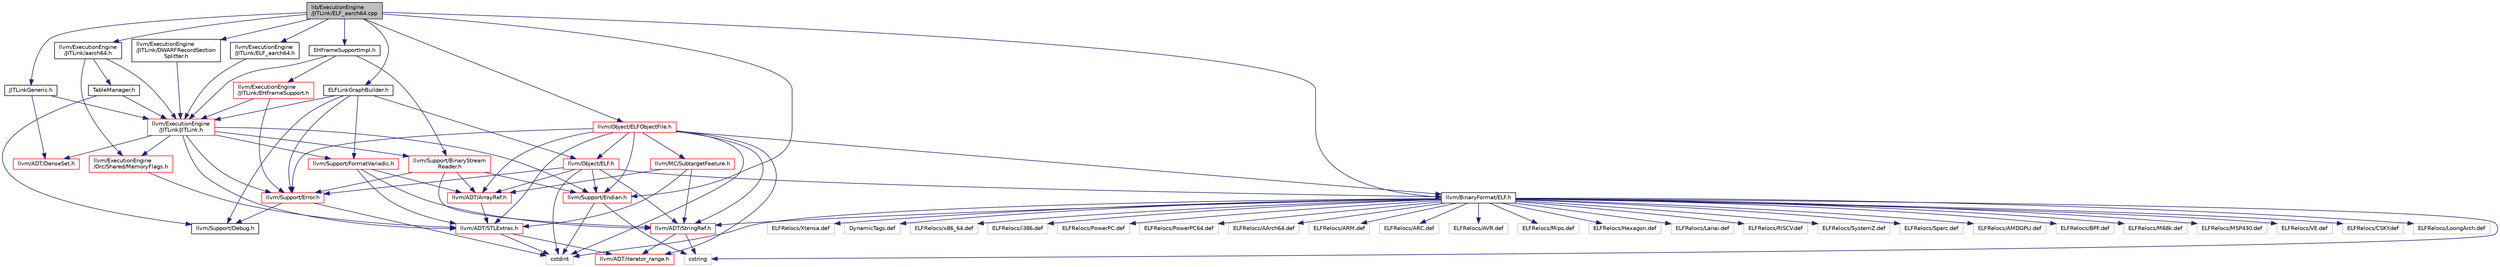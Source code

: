digraph "lib/ExecutionEngine/JITLink/ELF_aarch64.cpp"
{
 // LATEX_PDF_SIZE
  bgcolor="transparent";
  edge [fontname="Helvetica",fontsize="10",labelfontname="Helvetica",labelfontsize="10"];
  node [fontname="Helvetica",fontsize="10",shape=record];
  Node1 [label="lib/ExecutionEngine\l/JITLink/ELF_aarch64.cpp",height=0.2,width=0.4,color="black", fillcolor="grey75", style="filled", fontcolor="black",tooltip=" "];
  Node1 -> Node2 [color="midnightblue",fontsize="10",style="solid",fontname="Helvetica"];
  Node2 [label="llvm/ExecutionEngine\l/JITLink/ELF_aarch64.h",height=0.2,width=0.4,color="black",URL="$ELF__aarch64_8h.html",tooltip=" "];
  Node2 -> Node3 [color="midnightblue",fontsize="10",style="solid",fontname="Helvetica"];
  Node3 [label="llvm/ExecutionEngine\l/JITLink/JITLink.h",height=0.2,width=0.4,color="red",URL="$JITLink_8h.html",tooltip=" "];
  Node3 -> Node39 [color="midnightblue",fontsize="10",style="solid",fontname="Helvetica"];
  Node39 [label="llvm/ADT/DenseSet.h",height=0.2,width=0.4,color="red",URL="$DenseSet_8h.html",tooltip=" "];
  Node3 -> Node40 [color="midnightblue",fontsize="10",style="solid",fontname="Helvetica"];
  Node40 [label="llvm/ADT/STLExtras.h",height=0.2,width=0.4,color="red",URL="$STLExtras_8h.html",tooltip=" "];
  Node40 -> Node50 [color="midnightblue",fontsize="10",style="solid",fontname="Helvetica"];
  Node50 [label="llvm/ADT/iterator_range.h",height=0.2,width=0.4,color="red",URL="$iterator__range_8h.html",tooltip=" "];
  Node40 -> Node8 [color="midnightblue",fontsize="10",style="solid",fontname="Helvetica"];
  Node8 [label="cstdint",height=0.2,width=0.4,color="grey75",tooltip=" "];
  Node3 -> Node93 [color="midnightblue",fontsize="10",style="solid",fontname="Helvetica"];
  Node93 [label="llvm/ExecutionEngine\l/Orc/Shared/MemoryFlags.h",height=0.2,width=0.4,color="red",URL="$MemoryFlags_8h.html",tooltip=" "];
  Node93 -> Node40 [color="midnightblue",fontsize="10",style="solid",fontname="Helvetica"];
  Node3 -> Node112 [color="midnightblue",fontsize="10",style="solid",fontname="Helvetica"];
  Node112 [label="llvm/Support/BinaryStream\lReader.h",height=0.2,width=0.4,color="red",URL="$BinaryStreamReader_8h.html",tooltip=" "];
  Node112 -> Node74 [color="midnightblue",fontsize="10",style="solid",fontname="Helvetica"];
  Node74 [label="llvm/ADT/ArrayRef.h",height=0.2,width=0.4,color="red",URL="$ArrayRef_8h.html",tooltip=" "];
  Node74 -> Node40 [color="midnightblue",fontsize="10",style="solid",fontname="Helvetica"];
  Node112 -> Node65 [color="midnightblue",fontsize="10",style="solid",fontname="Helvetica"];
  Node65 [label="llvm/ADT/StringRef.h",height=0.2,width=0.4,color="red",URL="$StringRef_8h.html",tooltip=" "];
  Node65 -> Node50 [color="midnightblue",fontsize="10",style="solid",fontname="Helvetica"];
  Node65 -> Node22 [color="midnightblue",fontsize="10",style="solid",fontname="Helvetica"];
  Node22 [label="cstring",height=0.2,width=0.4,color="grey75",tooltip=" "];
  Node112 -> Node117 [color="midnightblue",fontsize="10",style="solid",fontname="Helvetica"];
  Node117 [label="llvm/Support/Endian.h",height=0.2,width=0.4,color="red",URL="$Endian_8h.html",tooltip=" "];
  Node117 -> Node8 [color="midnightblue",fontsize="10",style="solid",fontname="Helvetica"];
  Node117 -> Node22 [color="midnightblue",fontsize="10",style="solid",fontname="Helvetica"];
  Node112 -> Node68 [color="midnightblue",fontsize="10",style="solid",fontname="Helvetica"];
  Node68 [label="llvm/Support/Error.h",height=0.2,width=0.4,color="red",URL="$Support_2Error_8h.html",tooltip=" "];
  Node68 -> Node79 [color="midnightblue",fontsize="10",style="solid",fontname="Helvetica"];
  Node79 [label="llvm/Support/Debug.h",height=0.2,width=0.4,color="black",URL="$Debug_8h.html",tooltip=" "];
  Node68 -> Node8 [color="midnightblue",fontsize="10",style="solid",fontname="Helvetica"];
  Node3 -> Node117 [color="midnightblue",fontsize="10",style="solid",fontname="Helvetica"];
  Node3 -> Node68 [color="midnightblue",fontsize="10",style="solid",fontname="Helvetica"];
  Node3 -> Node85 [color="midnightblue",fontsize="10",style="solid",fontname="Helvetica"];
  Node85 [label="llvm/Support/FormatVariadic.h",height=0.2,width=0.4,color="red",URL="$FormatVariadic_8h.html",tooltip=" "];
  Node85 -> Node74 [color="midnightblue",fontsize="10",style="solid",fontname="Helvetica"];
  Node85 -> Node40 [color="midnightblue",fontsize="10",style="solid",fontname="Helvetica"];
  Node85 -> Node65 [color="midnightblue",fontsize="10",style="solid",fontname="Helvetica"];
  Node1 -> Node126 [color="midnightblue",fontsize="10",style="solid",fontname="Helvetica"];
  Node126 [label="EHFrameSupportImpl.h",height=0.2,width=0.4,color="black",URL="$EHFrameSupportImpl_8h.html",tooltip=" "];
  Node126 -> Node127 [color="midnightblue",fontsize="10",style="solid",fontname="Helvetica"];
  Node127 [label="llvm/ExecutionEngine\l/JITLink/EHFrameSupport.h",height=0.2,width=0.4,color="red",URL="$EHFrameSupport_8h.html",tooltip=" "];
  Node127 -> Node3 [color="midnightblue",fontsize="10",style="solid",fontname="Helvetica"];
  Node127 -> Node68 [color="midnightblue",fontsize="10",style="solid",fontname="Helvetica"];
  Node126 -> Node3 [color="midnightblue",fontsize="10",style="solid",fontname="Helvetica"];
  Node126 -> Node112 [color="midnightblue",fontsize="10",style="solid",fontname="Helvetica"];
  Node1 -> Node128 [color="midnightblue",fontsize="10",style="solid",fontname="Helvetica"];
  Node128 [label="ELFLinkGraphBuilder.h",height=0.2,width=0.4,color="black",URL="$ELFLinkGraphBuilder_8h.html",tooltip=" "];
  Node128 -> Node3 [color="midnightblue",fontsize="10",style="solid",fontname="Helvetica"];
  Node128 -> Node129 [color="midnightblue",fontsize="10",style="solid",fontname="Helvetica"];
  Node129 [label="llvm/Object/ELF.h",height=0.2,width=0.4,color="red",URL="$Object_2ELF_8h.html",tooltip=" "];
  Node129 -> Node74 [color="midnightblue",fontsize="10",style="solid",fontname="Helvetica"];
  Node129 -> Node65 [color="midnightblue",fontsize="10",style="solid",fontname="Helvetica"];
  Node129 -> Node130 [color="midnightblue",fontsize="10",style="solid",fontname="Helvetica"];
  Node130 [label="llvm/BinaryFormat/ELF.h",height=0.2,width=0.4,color="black",URL="$BinaryFormat_2ELF_8h.html",tooltip=" "];
  Node130 -> Node65 [color="midnightblue",fontsize="10",style="solid",fontname="Helvetica"];
  Node130 -> Node8 [color="midnightblue",fontsize="10",style="solid",fontname="Helvetica"];
  Node130 -> Node22 [color="midnightblue",fontsize="10",style="solid",fontname="Helvetica"];
  Node130 -> Node131 [color="midnightblue",fontsize="10",style="solid",fontname="Helvetica"];
  Node131 [label="ELFRelocs/x86_64.def",height=0.2,width=0.4,color="grey75",tooltip=" "];
  Node130 -> Node132 [color="midnightblue",fontsize="10",style="solid",fontname="Helvetica"];
  Node132 [label="ELFRelocs/i386.def",height=0.2,width=0.4,color="grey75",tooltip=" "];
  Node130 -> Node133 [color="midnightblue",fontsize="10",style="solid",fontname="Helvetica"];
  Node133 [label="ELFRelocs/PowerPC.def",height=0.2,width=0.4,color="grey75",tooltip=" "];
  Node130 -> Node134 [color="midnightblue",fontsize="10",style="solid",fontname="Helvetica"];
  Node134 [label="ELFRelocs/PowerPC64.def",height=0.2,width=0.4,color="grey75",tooltip=" "];
  Node130 -> Node135 [color="midnightblue",fontsize="10",style="solid",fontname="Helvetica"];
  Node135 [label="ELFRelocs/AArch64.def",height=0.2,width=0.4,color="grey75",tooltip=" "];
  Node130 -> Node136 [color="midnightblue",fontsize="10",style="solid",fontname="Helvetica"];
  Node136 [label="ELFRelocs/ARM.def",height=0.2,width=0.4,color="grey75",tooltip=" "];
  Node130 -> Node137 [color="midnightblue",fontsize="10",style="solid",fontname="Helvetica"];
  Node137 [label="ELFRelocs/ARC.def",height=0.2,width=0.4,color="grey75",tooltip=" "];
  Node130 -> Node138 [color="midnightblue",fontsize="10",style="solid",fontname="Helvetica"];
  Node138 [label="ELFRelocs/AVR.def",height=0.2,width=0.4,color="grey75",tooltip=" "];
  Node130 -> Node139 [color="midnightblue",fontsize="10",style="solid",fontname="Helvetica"];
  Node139 [label="ELFRelocs/Mips.def",height=0.2,width=0.4,color="grey75",tooltip=" "];
  Node130 -> Node140 [color="midnightblue",fontsize="10",style="solid",fontname="Helvetica"];
  Node140 [label="ELFRelocs/Hexagon.def",height=0.2,width=0.4,color="grey75",tooltip=" "];
  Node130 -> Node141 [color="midnightblue",fontsize="10",style="solid",fontname="Helvetica"];
  Node141 [label="ELFRelocs/Lanai.def",height=0.2,width=0.4,color="grey75",tooltip=" "];
  Node130 -> Node142 [color="midnightblue",fontsize="10",style="solid",fontname="Helvetica"];
  Node142 [label="ELFRelocs/RISCV.def",height=0.2,width=0.4,color="grey75",tooltip=" "];
  Node130 -> Node143 [color="midnightblue",fontsize="10",style="solid",fontname="Helvetica"];
  Node143 [label="ELFRelocs/SystemZ.def",height=0.2,width=0.4,color="grey75",tooltip=" "];
  Node130 -> Node144 [color="midnightblue",fontsize="10",style="solid",fontname="Helvetica"];
  Node144 [label="ELFRelocs/Sparc.def",height=0.2,width=0.4,color="grey75",tooltip=" "];
  Node130 -> Node145 [color="midnightblue",fontsize="10",style="solid",fontname="Helvetica"];
  Node145 [label="ELFRelocs/AMDGPU.def",height=0.2,width=0.4,color="grey75",tooltip=" "];
  Node130 -> Node146 [color="midnightblue",fontsize="10",style="solid",fontname="Helvetica"];
  Node146 [label="ELFRelocs/BPF.def",height=0.2,width=0.4,color="grey75",tooltip=" "];
  Node130 -> Node147 [color="midnightblue",fontsize="10",style="solid",fontname="Helvetica"];
  Node147 [label="ELFRelocs/M68k.def",height=0.2,width=0.4,color="grey75",tooltip=" "];
  Node130 -> Node148 [color="midnightblue",fontsize="10",style="solid",fontname="Helvetica"];
  Node148 [label="ELFRelocs/MSP430.def",height=0.2,width=0.4,color="grey75",tooltip=" "];
  Node130 -> Node149 [color="midnightblue",fontsize="10",style="solid",fontname="Helvetica"];
  Node149 [label="ELFRelocs/VE.def",height=0.2,width=0.4,color="grey75",tooltip=" "];
  Node130 -> Node150 [color="midnightblue",fontsize="10",style="solid",fontname="Helvetica"];
  Node150 [label="ELFRelocs/CSKY.def",height=0.2,width=0.4,color="grey75",tooltip=" "];
  Node130 -> Node151 [color="midnightblue",fontsize="10",style="solid",fontname="Helvetica"];
  Node151 [label="ELFRelocs/LoongArch.def",height=0.2,width=0.4,color="grey75",tooltip=" "];
  Node130 -> Node152 [color="midnightblue",fontsize="10",style="solid",fontname="Helvetica"];
  Node152 [label="ELFRelocs/Xtensa.def",height=0.2,width=0.4,color="grey75",tooltip=" "];
  Node130 -> Node153 [color="midnightblue",fontsize="10",style="solid",fontname="Helvetica"];
  Node153 [label="DynamicTags.def",height=0.2,width=0.4,color="grey75",tooltip=" "];
  Node129 -> Node117 [color="midnightblue",fontsize="10",style="solid",fontname="Helvetica"];
  Node129 -> Node68 [color="midnightblue",fontsize="10",style="solid",fontname="Helvetica"];
  Node129 -> Node8 [color="midnightblue",fontsize="10",style="solid",fontname="Helvetica"];
  Node128 -> Node79 [color="midnightblue",fontsize="10",style="solid",fontname="Helvetica"];
  Node128 -> Node68 [color="midnightblue",fontsize="10",style="solid",fontname="Helvetica"];
  Node128 -> Node85 [color="midnightblue",fontsize="10",style="solid",fontname="Helvetica"];
  Node1 -> Node156 [color="midnightblue",fontsize="10",style="solid",fontname="Helvetica"];
  Node156 [label="JITLinkGeneric.h",height=0.2,width=0.4,color="black",URL="$JITLinkGeneric_8h.html",tooltip=" "];
  Node156 -> Node39 [color="midnightblue",fontsize="10",style="solid",fontname="Helvetica"];
  Node156 -> Node3 [color="midnightblue",fontsize="10",style="solid",fontname="Helvetica"];
  Node1 -> Node130 [color="midnightblue",fontsize="10",style="solid",fontname="Helvetica"];
  Node1 -> Node157 [color="midnightblue",fontsize="10",style="solid",fontname="Helvetica"];
  Node157 [label="llvm/ExecutionEngine\l/JITLink/DWARFRecordSection\lSplitter.h",height=0.2,width=0.4,color="black",URL="$DWARFRecordSectionSplitter_8h.html",tooltip=" "];
  Node157 -> Node3 [color="midnightblue",fontsize="10",style="solid",fontname="Helvetica"];
  Node1 -> Node158 [color="midnightblue",fontsize="10",style="solid",fontname="Helvetica"];
  Node158 [label="llvm/ExecutionEngine\l/JITLink/aarch64.h",height=0.2,width=0.4,color="black",URL="$aarch64_8h.html",tooltip=" "];
  Node158 -> Node159 [color="midnightblue",fontsize="10",style="solid",fontname="Helvetica"];
  Node159 [label="TableManager.h",height=0.2,width=0.4,color="black",URL="$TableManager_8h.html",tooltip=" "];
  Node159 -> Node3 [color="midnightblue",fontsize="10",style="solid",fontname="Helvetica"];
  Node159 -> Node79 [color="midnightblue",fontsize="10",style="solid",fontname="Helvetica"];
  Node158 -> Node3 [color="midnightblue",fontsize="10",style="solid",fontname="Helvetica"];
  Node158 -> Node93 [color="midnightblue",fontsize="10",style="solid",fontname="Helvetica"];
  Node1 -> Node160 [color="midnightblue",fontsize="10",style="solid",fontname="Helvetica"];
  Node160 [label="llvm/Object/ELFObjectFile.h",height=0.2,width=0.4,color="red",URL="$ELFObjectFile_8h.html",tooltip=" "];
  Node160 -> Node74 [color="midnightblue",fontsize="10",style="solid",fontname="Helvetica"];
  Node160 -> Node40 [color="midnightblue",fontsize="10",style="solid",fontname="Helvetica"];
  Node160 -> Node65 [color="midnightblue",fontsize="10",style="solid",fontname="Helvetica"];
  Node160 -> Node50 [color="midnightblue",fontsize="10",style="solid",fontname="Helvetica"];
  Node160 -> Node130 [color="midnightblue",fontsize="10",style="solid",fontname="Helvetica"];
  Node160 -> Node161 [color="midnightblue",fontsize="10",style="solid",fontname="Helvetica"];
  Node161 [label="llvm/MC/SubtargetFeature.h",height=0.2,width=0.4,color="red",URL="$SubtargetFeature_8h.html",tooltip=" "];
  Node161 -> Node74 [color="midnightblue",fontsize="10",style="solid",fontname="Helvetica"];
  Node161 -> Node40 [color="midnightblue",fontsize="10",style="solid",fontname="Helvetica"];
  Node161 -> Node65 [color="midnightblue",fontsize="10",style="solid",fontname="Helvetica"];
  Node160 -> Node129 [color="midnightblue",fontsize="10",style="solid",fontname="Helvetica"];
  Node160 -> Node117 [color="midnightblue",fontsize="10",style="solid",fontname="Helvetica"];
  Node160 -> Node68 [color="midnightblue",fontsize="10",style="solid",fontname="Helvetica"];
  Node160 -> Node8 [color="midnightblue",fontsize="10",style="solid",fontname="Helvetica"];
  Node1 -> Node117 [color="midnightblue",fontsize="10",style="solid",fontname="Helvetica"];
}
